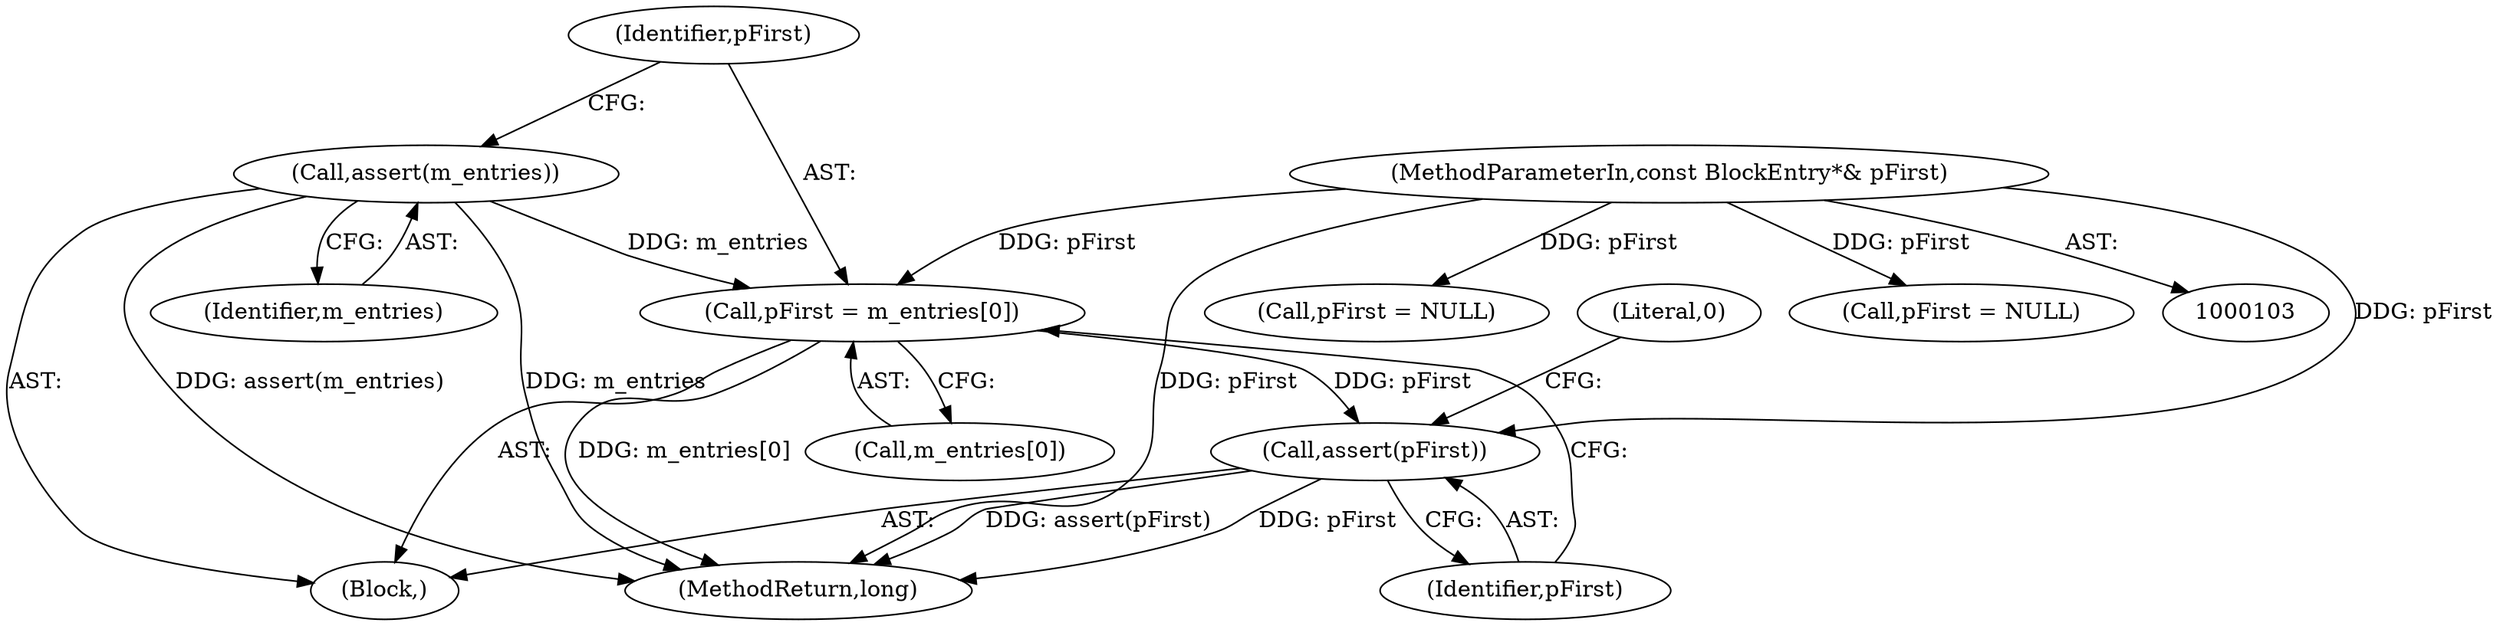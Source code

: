 digraph "1_Android_04839626ed859623901ebd3a5fd483982186b59d_82@array" {
"1000141" [label="(Call,pFirst = m_entries[0])"];
"1000139" [label="(Call,assert(m_entries))"];
"1000104" [label="(MethodParameterIn,const BlockEntry*& pFirst)"];
"1000146" [label="(Call,assert(pFirst))"];
"1000134" [label="(Call,pFirst = NULL)"];
"1000141" [label="(Call,pFirst = m_entries[0])"];
"1000150" [label="(MethodReturn,long)"];
"1000146" [label="(Call,assert(pFirst))"];
"1000149" [label="(Literal,0)"];
"1000142" [label="(Identifier,pFirst)"];
"1000104" [label="(MethodParameterIn,const BlockEntry*& pFirst)"];
"1000143" [label="(Call,m_entries[0])"];
"1000105" [label="(Block,)"];
"1000140" [label="(Identifier,m_entries)"];
"1000147" [label="(Identifier,pFirst)"];
"1000139" [label="(Call,assert(m_entries))"];
"1000124" [label="(Call,pFirst = NULL)"];
"1000141" -> "1000105"  [label="AST: "];
"1000141" -> "1000143"  [label="CFG: "];
"1000142" -> "1000141"  [label="AST: "];
"1000143" -> "1000141"  [label="AST: "];
"1000147" -> "1000141"  [label="CFG: "];
"1000141" -> "1000150"  [label="DDG: m_entries[0]"];
"1000139" -> "1000141"  [label="DDG: m_entries"];
"1000104" -> "1000141"  [label="DDG: pFirst"];
"1000141" -> "1000146"  [label="DDG: pFirst"];
"1000139" -> "1000105"  [label="AST: "];
"1000139" -> "1000140"  [label="CFG: "];
"1000140" -> "1000139"  [label="AST: "];
"1000142" -> "1000139"  [label="CFG: "];
"1000139" -> "1000150"  [label="DDG: m_entries"];
"1000139" -> "1000150"  [label="DDG: assert(m_entries)"];
"1000104" -> "1000103"  [label="AST: "];
"1000104" -> "1000150"  [label="DDG: pFirst"];
"1000104" -> "1000124"  [label="DDG: pFirst"];
"1000104" -> "1000134"  [label="DDG: pFirst"];
"1000104" -> "1000146"  [label="DDG: pFirst"];
"1000146" -> "1000105"  [label="AST: "];
"1000146" -> "1000147"  [label="CFG: "];
"1000147" -> "1000146"  [label="AST: "];
"1000149" -> "1000146"  [label="CFG: "];
"1000146" -> "1000150"  [label="DDG: assert(pFirst)"];
"1000146" -> "1000150"  [label="DDG: pFirst"];
}
